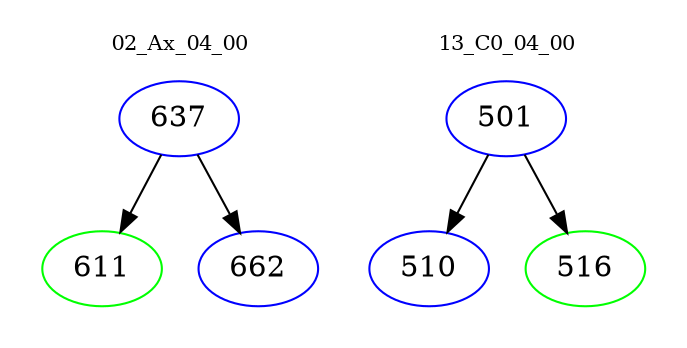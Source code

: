 digraph{
subgraph cluster_0 {
color = white
label = "02_Ax_04_00";
fontsize=10;
T0_637 [label="637", color="blue"]
T0_637 -> T0_611 [color="black"]
T0_611 [label="611", color="green"]
T0_637 -> T0_662 [color="black"]
T0_662 [label="662", color="blue"]
}
subgraph cluster_1 {
color = white
label = "13_C0_04_00";
fontsize=10;
T1_501 [label="501", color="blue"]
T1_501 -> T1_510 [color="black"]
T1_510 [label="510", color="blue"]
T1_501 -> T1_516 [color="black"]
T1_516 [label="516", color="green"]
}
}
